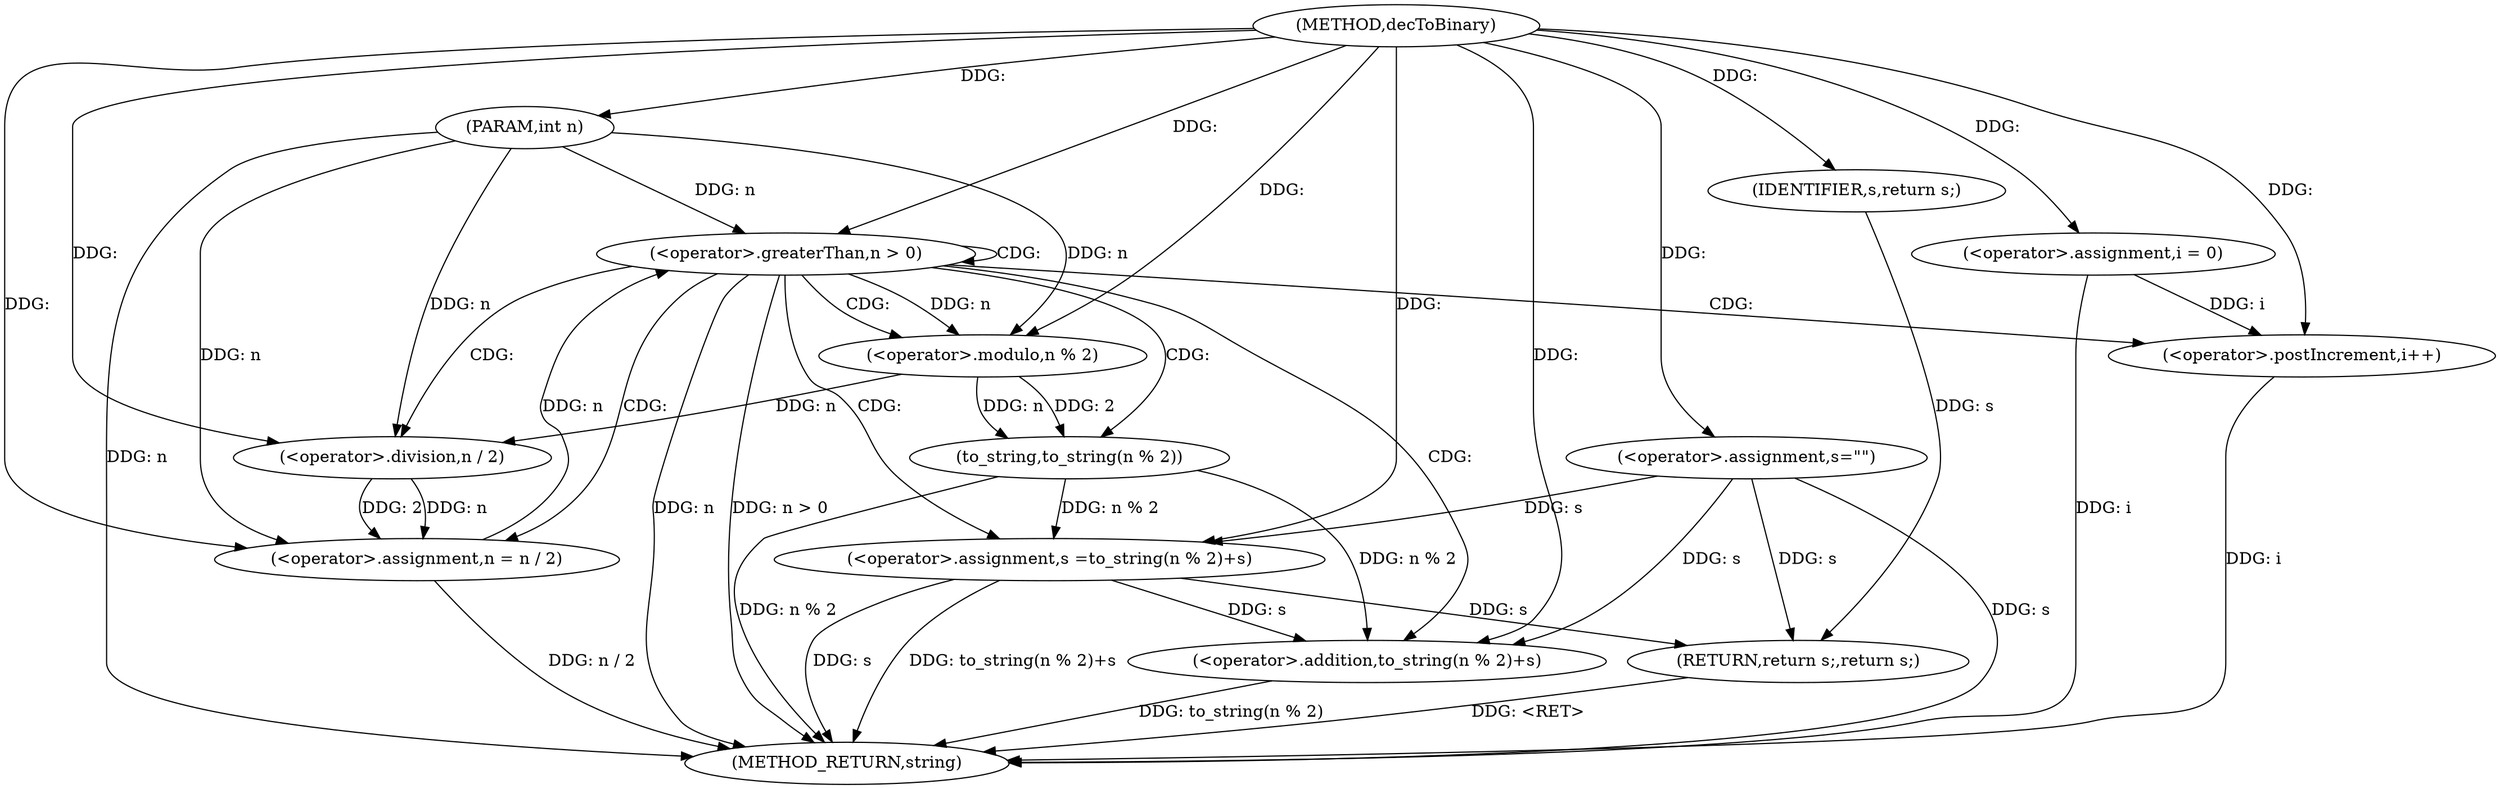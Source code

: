 digraph "decToBinary" {  
"1000172" [label = "(METHOD,decToBinary)" ]
"1000205" [label = "(METHOD_RETURN,string)" ]
"1000173" [label = "(PARAM,int n)" ]
"1000176" [label = "(<operator>.assignment,s=\"\")" ]
"1000180" [label = "(<operator>.assignment,i = 0)" ]
"1000203" [label = "(RETURN,return s;,return s;)" ]
"1000184" [label = "(<operator>.greaterThan,n > 0)" ]
"1000204" [label = "(IDENTIFIER,s,return s;)" ]
"1000188" [label = "(<operator>.assignment,s =to_string(n % 2)+s)" ]
"1000196" [label = "(<operator>.assignment,n = n / 2)" ]
"1000201" [label = "(<operator>.postIncrement,i++)" ]
"1000190" [label = "(<operator>.addition,to_string(n % 2)+s)" ]
"1000198" [label = "(<operator>.division,n / 2)" ]
"1000191" [label = "(to_string,to_string(n % 2))" ]
"1000192" [label = "(<operator>.modulo,n % 2)" ]
  "1000173" -> "1000205"  [ label = "DDG: n"] 
  "1000176" -> "1000205"  [ label = "DDG: s"] 
  "1000180" -> "1000205"  [ label = "DDG: i"] 
  "1000184" -> "1000205"  [ label = "DDG: n"] 
  "1000184" -> "1000205"  [ label = "DDG: n > 0"] 
  "1000188" -> "1000205"  [ label = "DDG: s"] 
  "1000191" -> "1000205"  [ label = "DDG: n % 2"] 
  "1000190" -> "1000205"  [ label = "DDG: to_string(n % 2)"] 
  "1000188" -> "1000205"  [ label = "DDG: to_string(n % 2)+s"] 
  "1000196" -> "1000205"  [ label = "DDG: n / 2"] 
  "1000201" -> "1000205"  [ label = "DDG: i"] 
  "1000203" -> "1000205"  [ label = "DDG: <RET>"] 
  "1000172" -> "1000173"  [ label = "DDG: "] 
  "1000172" -> "1000176"  [ label = "DDG: "] 
  "1000172" -> "1000180"  [ label = "DDG: "] 
  "1000204" -> "1000203"  [ label = "DDG: s"] 
  "1000176" -> "1000203"  [ label = "DDG: s"] 
  "1000188" -> "1000203"  [ label = "DDG: s"] 
  "1000172" -> "1000204"  [ label = "DDG: "] 
  "1000196" -> "1000184"  [ label = "DDG: n"] 
  "1000173" -> "1000184"  [ label = "DDG: n"] 
  "1000172" -> "1000184"  [ label = "DDG: "] 
  "1000176" -> "1000188"  [ label = "DDG: s"] 
  "1000172" -> "1000188"  [ label = "DDG: "] 
  "1000191" -> "1000188"  [ label = "DDG: n % 2"] 
  "1000198" -> "1000196"  [ label = "DDG: 2"] 
  "1000198" -> "1000196"  [ label = "DDG: n"] 
  "1000173" -> "1000196"  [ label = "DDG: n"] 
  "1000172" -> "1000196"  [ label = "DDG: "] 
  "1000180" -> "1000201"  [ label = "DDG: i"] 
  "1000172" -> "1000201"  [ label = "DDG: "] 
  "1000191" -> "1000190"  [ label = "DDG: n % 2"] 
  "1000176" -> "1000190"  [ label = "DDG: s"] 
  "1000188" -> "1000190"  [ label = "DDG: s"] 
  "1000172" -> "1000190"  [ label = "DDG: "] 
  "1000192" -> "1000198"  [ label = "DDG: n"] 
  "1000173" -> "1000198"  [ label = "DDG: n"] 
  "1000172" -> "1000198"  [ label = "DDG: "] 
  "1000192" -> "1000191"  [ label = "DDG: n"] 
  "1000192" -> "1000191"  [ label = "DDG: 2"] 
  "1000184" -> "1000192"  [ label = "DDG: n"] 
  "1000173" -> "1000192"  [ label = "DDG: n"] 
  "1000172" -> "1000192"  [ label = "DDG: "] 
  "1000184" -> "1000201"  [ label = "CDG: "] 
  "1000184" -> "1000192"  [ label = "CDG: "] 
  "1000184" -> "1000184"  [ label = "CDG: "] 
  "1000184" -> "1000188"  [ label = "CDG: "] 
  "1000184" -> "1000198"  [ label = "CDG: "] 
  "1000184" -> "1000191"  [ label = "CDG: "] 
  "1000184" -> "1000190"  [ label = "CDG: "] 
  "1000184" -> "1000196"  [ label = "CDG: "] 
}
